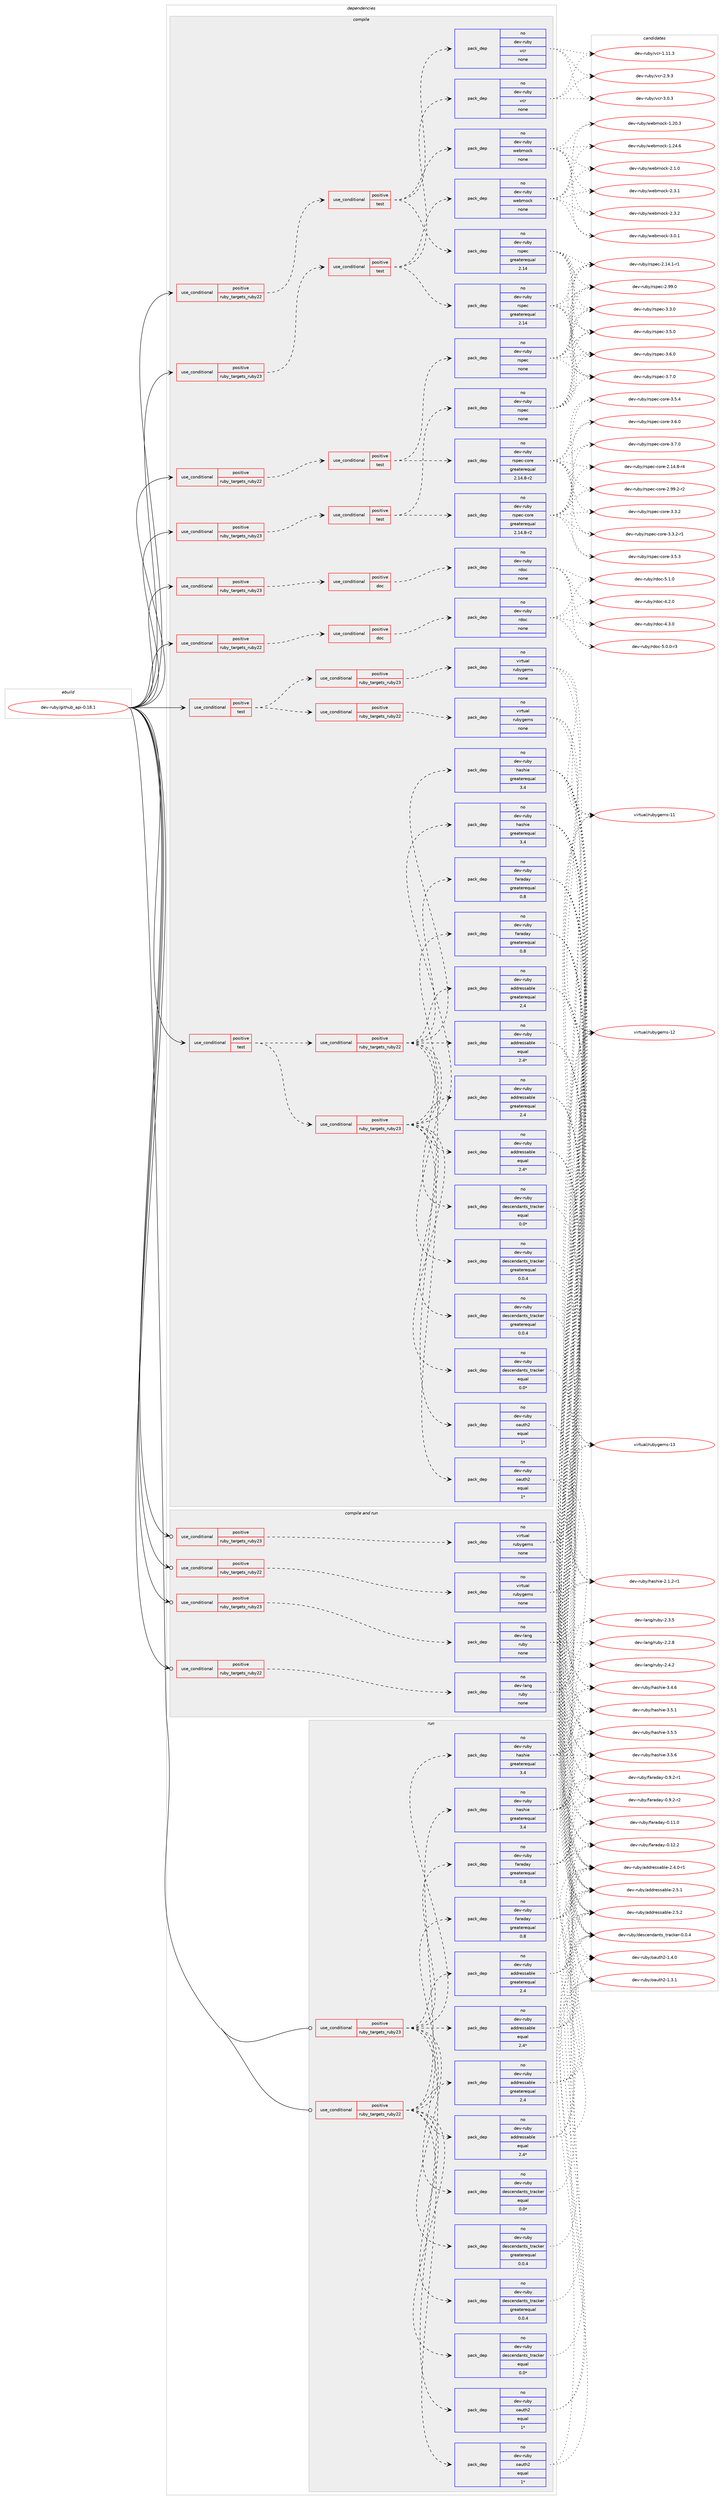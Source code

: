 digraph prolog {

# *************
# Graph options
# *************

newrank=true;
concentrate=true;
compound=true;
graph [rankdir=LR,fontname=Helvetica,fontsize=10,ranksep=1.5];#, ranksep=2.5, nodesep=0.2];
edge  [arrowhead=vee];
node  [fontname=Helvetica,fontsize=10];

# **********
# The ebuild
# **********

subgraph cluster_leftcol {
color=gray;
rank=same;
label=<<i>ebuild</i>>;
id [label="dev-ruby/github_api-0.18.1", color=red, width=4, href="../dev-ruby/github_api-0.18.1.svg"];
}

# ****************
# The dependencies
# ****************

subgraph cluster_midcol {
color=gray;
label=<<i>dependencies</i>>;
subgraph cluster_compile {
fillcolor="#eeeeee";
style=filled;
label=<<i>compile</i>>;
subgraph cond57860 {
dependency240332 [label=<<TABLE BORDER="0" CELLBORDER="1" CELLSPACING="0" CELLPADDING="4"><TR><TD ROWSPAN="3" CELLPADDING="10">use_conditional</TD></TR><TR><TD>positive</TD></TR><TR><TD>ruby_targets_ruby22</TD></TR></TABLE>>, shape=none, color=red];
subgraph cond57861 {
dependency240333 [label=<<TABLE BORDER="0" CELLBORDER="1" CELLSPACING="0" CELLPADDING="4"><TR><TD ROWSPAN="3" CELLPADDING="10">use_conditional</TD></TR><TR><TD>positive</TD></TR><TR><TD>doc</TD></TR></TABLE>>, shape=none, color=red];
subgraph pack178395 {
dependency240334 [label=<<TABLE BORDER="0" CELLBORDER="1" CELLSPACING="0" CELLPADDING="4" WIDTH="220"><TR><TD ROWSPAN="6" CELLPADDING="30">pack_dep</TD></TR><TR><TD WIDTH="110">no</TD></TR><TR><TD>dev-ruby</TD></TR><TR><TD>rdoc</TD></TR><TR><TD>none</TD></TR><TR><TD></TD></TR></TABLE>>, shape=none, color=blue];
}
dependency240333:e -> dependency240334:w [weight=20,style="dashed",arrowhead="vee"];
}
dependency240332:e -> dependency240333:w [weight=20,style="dashed",arrowhead="vee"];
}
id:e -> dependency240332:w [weight=20,style="solid",arrowhead="vee"];
subgraph cond57862 {
dependency240335 [label=<<TABLE BORDER="0" CELLBORDER="1" CELLSPACING="0" CELLPADDING="4"><TR><TD ROWSPAN="3" CELLPADDING="10">use_conditional</TD></TR><TR><TD>positive</TD></TR><TR><TD>ruby_targets_ruby22</TD></TR></TABLE>>, shape=none, color=red];
subgraph cond57863 {
dependency240336 [label=<<TABLE BORDER="0" CELLBORDER="1" CELLSPACING="0" CELLPADDING="4"><TR><TD ROWSPAN="3" CELLPADDING="10">use_conditional</TD></TR><TR><TD>positive</TD></TR><TR><TD>test</TD></TR></TABLE>>, shape=none, color=red];
subgraph pack178396 {
dependency240337 [label=<<TABLE BORDER="0" CELLBORDER="1" CELLSPACING="0" CELLPADDING="4" WIDTH="220"><TR><TD ROWSPAN="6" CELLPADDING="30">pack_dep</TD></TR><TR><TD WIDTH="110">no</TD></TR><TR><TD>dev-ruby</TD></TR><TR><TD>rspec</TD></TR><TR><TD>greaterequal</TD></TR><TR><TD>2.14</TD></TR></TABLE>>, shape=none, color=blue];
}
dependency240336:e -> dependency240337:w [weight=20,style="dashed",arrowhead="vee"];
subgraph pack178397 {
dependency240338 [label=<<TABLE BORDER="0" CELLBORDER="1" CELLSPACING="0" CELLPADDING="4" WIDTH="220"><TR><TD ROWSPAN="6" CELLPADDING="30">pack_dep</TD></TR><TR><TD WIDTH="110">no</TD></TR><TR><TD>dev-ruby</TD></TR><TR><TD>webmock</TD></TR><TR><TD>none</TD></TR><TR><TD></TD></TR></TABLE>>, shape=none, color=blue];
}
dependency240336:e -> dependency240338:w [weight=20,style="dashed",arrowhead="vee"];
subgraph pack178398 {
dependency240339 [label=<<TABLE BORDER="0" CELLBORDER="1" CELLSPACING="0" CELLPADDING="4" WIDTH="220"><TR><TD ROWSPAN="6" CELLPADDING="30">pack_dep</TD></TR><TR><TD WIDTH="110">no</TD></TR><TR><TD>dev-ruby</TD></TR><TR><TD>vcr</TD></TR><TR><TD>none</TD></TR><TR><TD></TD></TR></TABLE>>, shape=none, color=blue];
}
dependency240336:e -> dependency240339:w [weight=20,style="dashed",arrowhead="vee"];
}
dependency240335:e -> dependency240336:w [weight=20,style="dashed",arrowhead="vee"];
}
id:e -> dependency240335:w [weight=20,style="solid",arrowhead="vee"];
subgraph cond57864 {
dependency240340 [label=<<TABLE BORDER="0" CELLBORDER="1" CELLSPACING="0" CELLPADDING="4"><TR><TD ROWSPAN="3" CELLPADDING="10">use_conditional</TD></TR><TR><TD>positive</TD></TR><TR><TD>ruby_targets_ruby22</TD></TR></TABLE>>, shape=none, color=red];
subgraph cond57865 {
dependency240341 [label=<<TABLE BORDER="0" CELLBORDER="1" CELLSPACING="0" CELLPADDING="4"><TR><TD ROWSPAN="3" CELLPADDING="10">use_conditional</TD></TR><TR><TD>positive</TD></TR><TR><TD>test</TD></TR></TABLE>>, shape=none, color=red];
subgraph pack178399 {
dependency240342 [label=<<TABLE BORDER="0" CELLBORDER="1" CELLSPACING="0" CELLPADDING="4" WIDTH="220"><TR><TD ROWSPAN="6" CELLPADDING="30">pack_dep</TD></TR><TR><TD WIDTH="110">no</TD></TR><TR><TD>dev-ruby</TD></TR><TR><TD>rspec</TD></TR><TR><TD>none</TD></TR><TR><TD></TD></TR></TABLE>>, shape=none, color=blue];
}
dependency240341:e -> dependency240342:w [weight=20,style="dashed",arrowhead="vee"];
subgraph pack178400 {
dependency240343 [label=<<TABLE BORDER="0" CELLBORDER="1" CELLSPACING="0" CELLPADDING="4" WIDTH="220"><TR><TD ROWSPAN="6" CELLPADDING="30">pack_dep</TD></TR><TR><TD WIDTH="110">no</TD></TR><TR><TD>dev-ruby</TD></TR><TR><TD>rspec-core</TD></TR><TR><TD>greaterequal</TD></TR><TR><TD>2.14.8-r2</TD></TR></TABLE>>, shape=none, color=blue];
}
dependency240341:e -> dependency240343:w [weight=20,style="dashed",arrowhead="vee"];
}
dependency240340:e -> dependency240341:w [weight=20,style="dashed",arrowhead="vee"];
}
id:e -> dependency240340:w [weight=20,style="solid",arrowhead="vee"];
subgraph cond57866 {
dependency240344 [label=<<TABLE BORDER="0" CELLBORDER="1" CELLSPACING="0" CELLPADDING="4"><TR><TD ROWSPAN="3" CELLPADDING="10">use_conditional</TD></TR><TR><TD>positive</TD></TR><TR><TD>ruby_targets_ruby23</TD></TR></TABLE>>, shape=none, color=red];
subgraph cond57867 {
dependency240345 [label=<<TABLE BORDER="0" CELLBORDER="1" CELLSPACING="0" CELLPADDING="4"><TR><TD ROWSPAN="3" CELLPADDING="10">use_conditional</TD></TR><TR><TD>positive</TD></TR><TR><TD>doc</TD></TR></TABLE>>, shape=none, color=red];
subgraph pack178401 {
dependency240346 [label=<<TABLE BORDER="0" CELLBORDER="1" CELLSPACING="0" CELLPADDING="4" WIDTH="220"><TR><TD ROWSPAN="6" CELLPADDING="30">pack_dep</TD></TR><TR><TD WIDTH="110">no</TD></TR><TR><TD>dev-ruby</TD></TR><TR><TD>rdoc</TD></TR><TR><TD>none</TD></TR><TR><TD></TD></TR></TABLE>>, shape=none, color=blue];
}
dependency240345:e -> dependency240346:w [weight=20,style="dashed",arrowhead="vee"];
}
dependency240344:e -> dependency240345:w [weight=20,style="dashed",arrowhead="vee"];
}
id:e -> dependency240344:w [weight=20,style="solid",arrowhead="vee"];
subgraph cond57868 {
dependency240347 [label=<<TABLE BORDER="0" CELLBORDER="1" CELLSPACING="0" CELLPADDING="4"><TR><TD ROWSPAN="3" CELLPADDING="10">use_conditional</TD></TR><TR><TD>positive</TD></TR><TR><TD>ruby_targets_ruby23</TD></TR></TABLE>>, shape=none, color=red];
subgraph cond57869 {
dependency240348 [label=<<TABLE BORDER="0" CELLBORDER="1" CELLSPACING="0" CELLPADDING="4"><TR><TD ROWSPAN="3" CELLPADDING="10">use_conditional</TD></TR><TR><TD>positive</TD></TR><TR><TD>test</TD></TR></TABLE>>, shape=none, color=red];
subgraph pack178402 {
dependency240349 [label=<<TABLE BORDER="0" CELLBORDER="1" CELLSPACING="0" CELLPADDING="4" WIDTH="220"><TR><TD ROWSPAN="6" CELLPADDING="30">pack_dep</TD></TR><TR><TD WIDTH="110">no</TD></TR><TR><TD>dev-ruby</TD></TR><TR><TD>rspec</TD></TR><TR><TD>greaterequal</TD></TR><TR><TD>2.14</TD></TR></TABLE>>, shape=none, color=blue];
}
dependency240348:e -> dependency240349:w [weight=20,style="dashed",arrowhead="vee"];
subgraph pack178403 {
dependency240350 [label=<<TABLE BORDER="0" CELLBORDER="1" CELLSPACING="0" CELLPADDING="4" WIDTH="220"><TR><TD ROWSPAN="6" CELLPADDING="30">pack_dep</TD></TR><TR><TD WIDTH="110">no</TD></TR><TR><TD>dev-ruby</TD></TR><TR><TD>webmock</TD></TR><TR><TD>none</TD></TR><TR><TD></TD></TR></TABLE>>, shape=none, color=blue];
}
dependency240348:e -> dependency240350:w [weight=20,style="dashed",arrowhead="vee"];
subgraph pack178404 {
dependency240351 [label=<<TABLE BORDER="0" CELLBORDER="1" CELLSPACING="0" CELLPADDING="4" WIDTH="220"><TR><TD ROWSPAN="6" CELLPADDING="30">pack_dep</TD></TR><TR><TD WIDTH="110">no</TD></TR><TR><TD>dev-ruby</TD></TR><TR><TD>vcr</TD></TR><TR><TD>none</TD></TR><TR><TD></TD></TR></TABLE>>, shape=none, color=blue];
}
dependency240348:e -> dependency240351:w [weight=20,style="dashed",arrowhead="vee"];
}
dependency240347:e -> dependency240348:w [weight=20,style="dashed",arrowhead="vee"];
}
id:e -> dependency240347:w [weight=20,style="solid",arrowhead="vee"];
subgraph cond57870 {
dependency240352 [label=<<TABLE BORDER="0" CELLBORDER="1" CELLSPACING="0" CELLPADDING="4"><TR><TD ROWSPAN="3" CELLPADDING="10">use_conditional</TD></TR><TR><TD>positive</TD></TR><TR><TD>ruby_targets_ruby23</TD></TR></TABLE>>, shape=none, color=red];
subgraph cond57871 {
dependency240353 [label=<<TABLE BORDER="0" CELLBORDER="1" CELLSPACING="0" CELLPADDING="4"><TR><TD ROWSPAN="3" CELLPADDING="10">use_conditional</TD></TR><TR><TD>positive</TD></TR><TR><TD>test</TD></TR></TABLE>>, shape=none, color=red];
subgraph pack178405 {
dependency240354 [label=<<TABLE BORDER="0" CELLBORDER="1" CELLSPACING="0" CELLPADDING="4" WIDTH="220"><TR><TD ROWSPAN="6" CELLPADDING="30">pack_dep</TD></TR><TR><TD WIDTH="110">no</TD></TR><TR><TD>dev-ruby</TD></TR><TR><TD>rspec</TD></TR><TR><TD>none</TD></TR><TR><TD></TD></TR></TABLE>>, shape=none, color=blue];
}
dependency240353:e -> dependency240354:w [weight=20,style="dashed",arrowhead="vee"];
subgraph pack178406 {
dependency240355 [label=<<TABLE BORDER="0" CELLBORDER="1" CELLSPACING="0" CELLPADDING="4" WIDTH="220"><TR><TD ROWSPAN="6" CELLPADDING="30">pack_dep</TD></TR><TR><TD WIDTH="110">no</TD></TR><TR><TD>dev-ruby</TD></TR><TR><TD>rspec-core</TD></TR><TR><TD>greaterequal</TD></TR><TR><TD>2.14.8-r2</TD></TR></TABLE>>, shape=none, color=blue];
}
dependency240353:e -> dependency240355:w [weight=20,style="dashed",arrowhead="vee"];
}
dependency240352:e -> dependency240353:w [weight=20,style="dashed",arrowhead="vee"];
}
id:e -> dependency240352:w [weight=20,style="solid",arrowhead="vee"];
subgraph cond57872 {
dependency240356 [label=<<TABLE BORDER="0" CELLBORDER="1" CELLSPACING="0" CELLPADDING="4"><TR><TD ROWSPAN="3" CELLPADDING="10">use_conditional</TD></TR><TR><TD>positive</TD></TR><TR><TD>test</TD></TR></TABLE>>, shape=none, color=red];
subgraph cond57873 {
dependency240357 [label=<<TABLE BORDER="0" CELLBORDER="1" CELLSPACING="0" CELLPADDING="4"><TR><TD ROWSPAN="3" CELLPADDING="10">use_conditional</TD></TR><TR><TD>positive</TD></TR><TR><TD>ruby_targets_ruby22</TD></TR></TABLE>>, shape=none, color=red];
subgraph pack178407 {
dependency240358 [label=<<TABLE BORDER="0" CELLBORDER="1" CELLSPACING="0" CELLPADDING="4" WIDTH="220"><TR><TD ROWSPAN="6" CELLPADDING="30">pack_dep</TD></TR><TR><TD WIDTH="110">no</TD></TR><TR><TD>dev-ruby</TD></TR><TR><TD>addressable</TD></TR><TR><TD>greaterequal</TD></TR><TR><TD>2.4</TD></TR></TABLE>>, shape=none, color=blue];
}
dependency240357:e -> dependency240358:w [weight=20,style="dashed",arrowhead="vee"];
subgraph pack178408 {
dependency240359 [label=<<TABLE BORDER="0" CELLBORDER="1" CELLSPACING="0" CELLPADDING="4" WIDTH="220"><TR><TD ROWSPAN="6" CELLPADDING="30">pack_dep</TD></TR><TR><TD WIDTH="110">no</TD></TR><TR><TD>dev-ruby</TD></TR><TR><TD>addressable</TD></TR><TR><TD>equal</TD></TR><TR><TD>2.4*</TD></TR></TABLE>>, shape=none, color=blue];
}
dependency240357:e -> dependency240359:w [weight=20,style="dashed",arrowhead="vee"];
subgraph pack178409 {
dependency240360 [label=<<TABLE BORDER="0" CELLBORDER="1" CELLSPACING="0" CELLPADDING="4" WIDTH="220"><TR><TD ROWSPAN="6" CELLPADDING="30">pack_dep</TD></TR><TR><TD WIDTH="110">no</TD></TR><TR><TD>dev-ruby</TD></TR><TR><TD>descendants_tracker</TD></TR><TR><TD>greaterequal</TD></TR><TR><TD>0.0.4</TD></TR></TABLE>>, shape=none, color=blue];
}
dependency240357:e -> dependency240360:w [weight=20,style="dashed",arrowhead="vee"];
subgraph pack178410 {
dependency240361 [label=<<TABLE BORDER="0" CELLBORDER="1" CELLSPACING="0" CELLPADDING="4" WIDTH="220"><TR><TD ROWSPAN="6" CELLPADDING="30">pack_dep</TD></TR><TR><TD WIDTH="110">no</TD></TR><TR><TD>dev-ruby</TD></TR><TR><TD>descendants_tracker</TD></TR><TR><TD>equal</TD></TR><TR><TD>0.0*</TD></TR></TABLE>>, shape=none, color=blue];
}
dependency240357:e -> dependency240361:w [weight=20,style="dashed",arrowhead="vee"];
subgraph pack178411 {
dependency240362 [label=<<TABLE BORDER="0" CELLBORDER="1" CELLSPACING="0" CELLPADDING="4" WIDTH="220"><TR><TD ROWSPAN="6" CELLPADDING="30">pack_dep</TD></TR><TR><TD WIDTH="110">no</TD></TR><TR><TD>dev-ruby</TD></TR><TR><TD>faraday</TD></TR><TR><TD>greaterequal</TD></TR><TR><TD>0.8</TD></TR></TABLE>>, shape=none, color=blue];
}
dependency240357:e -> dependency240362:w [weight=20,style="dashed",arrowhead="vee"];
subgraph pack178412 {
dependency240363 [label=<<TABLE BORDER="0" CELLBORDER="1" CELLSPACING="0" CELLPADDING="4" WIDTH="220"><TR><TD ROWSPAN="6" CELLPADDING="30">pack_dep</TD></TR><TR><TD WIDTH="110">no</TD></TR><TR><TD>dev-ruby</TD></TR><TR><TD>hashie</TD></TR><TR><TD>greaterequal</TD></TR><TR><TD>3.4</TD></TR></TABLE>>, shape=none, color=blue];
}
dependency240357:e -> dependency240363:w [weight=20,style="dashed",arrowhead="vee"];
subgraph pack178413 {
dependency240364 [label=<<TABLE BORDER="0" CELLBORDER="1" CELLSPACING="0" CELLPADDING="4" WIDTH="220"><TR><TD ROWSPAN="6" CELLPADDING="30">pack_dep</TD></TR><TR><TD WIDTH="110">no</TD></TR><TR><TD>dev-ruby</TD></TR><TR><TD>oauth2</TD></TR><TR><TD>equal</TD></TR><TR><TD>1*</TD></TR></TABLE>>, shape=none, color=blue];
}
dependency240357:e -> dependency240364:w [weight=20,style="dashed",arrowhead="vee"];
}
dependency240356:e -> dependency240357:w [weight=20,style="dashed",arrowhead="vee"];
subgraph cond57874 {
dependency240365 [label=<<TABLE BORDER="0" CELLBORDER="1" CELLSPACING="0" CELLPADDING="4"><TR><TD ROWSPAN="3" CELLPADDING="10">use_conditional</TD></TR><TR><TD>positive</TD></TR><TR><TD>ruby_targets_ruby23</TD></TR></TABLE>>, shape=none, color=red];
subgraph pack178414 {
dependency240366 [label=<<TABLE BORDER="0" CELLBORDER="1" CELLSPACING="0" CELLPADDING="4" WIDTH="220"><TR><TD ROWSPAN="6" CELLPADDING="30">pack_dep</TD></TR><TR><TD WIDTH="110">no</TD></TR><TR><TD>dev-ruby</TD></TR><TR><TD>addressable</TD></TR><TR><TD>greaterequal</TD></TR><TR><TD>2.4</TD></TR></TABLE>>, shape=none, color=blue];
}
dependency240365:e -> dependency240366:w [weight=20,style="dashed",arrowhead="vee"];
subgraph pack178415 {
dependency240367 [label=<<TABLE BORDER="0" CELLBORDER="1" CELLSPACING="0" CELLPADDING="4" WIDTH="220"><TR><TD ROWSPAN="6" CELLPADDING="30">pack_dep</TD></TR><TR><TD WIDTH="110">no</TD></TR><TR><TD>dev-ruby</TD></TR><TR><TD>addressable</TD></TR><TR><TD>equal</TD></TR><TR><TD>2.4*</TD></TR></TABLE>>, shape=none, color=blue];
}
dependency240365:e -> dependency240367:w [weight=20,style="dashed",arrowhead="vee"];
subgraph pack178416 {
dependency240368 [label=<<TABLE BORDER="0" CELLBORDER="1" CELLSPACING="0" CELLPADDING="4" WIDTH="220"><TR><TD ROWSPAN="6" CELLPADDING="30">pack_dep</TD></TR><TR><TD WIDTH="110">no</TD></TR><TR><TD>dev-ruby</TD></TR><TR><TD>descendants_tracker</TD></TR><TR><TD>greaterequal</TD></TR><TR><TD>0.0.4</TD></TR></TABLE>>, shape=none, color=blue];
}
dependency240365:e -> dependency240368:w [weight=20,style="dashed",arrowhead="vee"];
subgraph pack178417 {
dependency240369 [label=<<TABLE BORDER="0" CELLBORDER="1" CELLSPACING="0" CELLPADDING="4" WIDTH="220"><TR><TD ROWSPAN="6" CELLPADDING="30">pack_dep</TD></TR><TR><TD WIDTH="110">no</TD></TR><TR><TD>dev-ruby</TD></TR><TR><TD>descendants_tracker</TD></TR><TR><TD>equal</TD></TR><TR><TD>0.0*</TD></TR></TABLE>>, shape=none, color=blue];
}
dependency240365:e -> dependency240369:w [weight=20,style="dashed",arrowhead="vee"];
subgraph pack178418 {
dependency240370 [label=<<TABLE BORDER="0" CELLBORDER="1" CELLSPACING="0" CELLPADDING="4" WIDTH="220"><TR><TD ROWSPAN="6" CELLPADDING="30">pack_dep</TD></TR><TR><TD WIDTH="110">no</TD></TR><TR><TD>dev-ruby</TD></TR><TR><TD>faraday</TD></TR><TR><TD>greaterequal</TD></TR><TR><TD>0.8</TD></TR></TABLE>>, shape=none, color=blue];
}
dependency240365:e -> dependency240370:w [weight=20,style="dashed",arrowhead="vee"];
subgraph pack178419 {
dependency240371 [label=<<TABLE BORDER="0" CELLBORDER="1" CELLSPACING="0" CELLPADDING="4" WIDTH="220"><TR><TD ROWSPAN="6" CELLPADDING="30">pack_dep</TD></TR><TR><TD WIDTH="110">no</TD></TR><TR><TD>dev-ruby</TD></TR><TR><TD>hashie</TD></TR><TR><TD>greaterequal</TD></TR><TR><TD>3.4</TD></TR></TABLE>>, shape=none, color=blue];
}
dependency240365:e -> dependency240371:w [weight=20,style="dashed",arrowhead="vee"];
subgraph pack178420 {
dependency240372 [label=<<TABLE BORDER="0" CELLBORDER="1" CELLSPACING="0" CELLPADDING="4" WIDTH="220"><TR><TD ROWSPAN="6" CELLPADDING="30">pack_dep</TD></TR><TR><TD WIDTH="110">no</TD></TR><TR><TD>dev-ruby</TD></TR><TR><TD>oauth2</TD></TR><TR><TD>equal</TD></TR><TR><TD>1*</TD></TR></TABLE>>, shape=none, color=blue];
}
dependency240365:e -> dependency240372:w [weight=20,style="dashed",arrowhead="vee"];
}
dependency240356:e -> dependency240365:w [weight=20,style="dashed",arrowhead="vee"];
}
id:e -> dependency240356:w [weight=20,style="solid",arrowhead="vee"];
subgraph cond57875 {
dependency240373 [label=<<TABLE BORDER="0" CELLBORDER="1" CELLSPACING="0" CELLPADDING="4"><TR><TD ROWSPAN="3" CELLPADDING="10">use_conditional</TD></TR><TR><TD>positive</TD></TR><TR><TD>test</TD></TR></TABLE>>, shape=none, color=red];
subgraph cond57876 {
dependency240374 [label=<<TABLE BORDER="0" CELLBORDER="1" CELLSPACING="0" CELLPADDING="4"><TR><TD ROWSPAN="3" CELLPADDING="10">use_conditional</TD></TR><TR><TD>positive</TD></TR><TR><TD>ruby_targets_ruby22</TD></TR></TABLE>>, shape=none, color=red];
subgraph pack178421 {
dependency240375 [label=<<TABLE BORDER="0" CELLBORDER="1" CELLSPACING="0" CELLPADDING="4" WIDTH="220"><TR><TD ROWSPAN="6" CELLPADDING="30">pack_dep</TD></TR><TR><TD WIDTH="110">no</TD></TR><TR><TD>virtual</TD></TR><TR><TD>rubygems</TD></TR><TR><TD>none</TD></TR><TR><TD></TD></TR></TABLE>>, shape=none, color=blue];
}
dependency240374:e -> dependency240375:w [weight=20,style="dashed",arrowhead="vee"];
}
dependency240373:e -> dependency240374:w [weight=20,style="dashed",arrowhead="vee"];
subgraph cond57877 {
dependency240376 [label=<<TABLE BORDER="0" CELLBORDER="1" CELLSPACING="0" CELLPADDING="4"><TR><TD ROWSPAN="3" CELLPADDING="10">use_conditional</TD></TR><TR><TD>positive</TD></TR><TR><TD>ruby_targets_ruby23</TD></TR></TABLE>>, shape=none, color=red];
subgraph pack178422 {
dependency240377 [label=<<TABLE BORDER="0" CELLBORDER="1" CELLSPACING="0" CELLPADDING="4" WIDTH="220"><TR><TD ROWSPAN="6" CELLPADDING="30">pack_dep</TD></TR><TR><TD WIDTH="110">no</TD></TR><TR><TD>virtual</TD></TR><TR><TD>rubygems</TD></TR><TR><TD>none</TD></TR><TR><TD></TD></TR></TABLE>>, shape=none, color=blue];
}
dependency240376:e -> dependency240377:w [weight=20,style="dashed",arrowhead="vee"];
}
dependency240373:e -> dependency240376:w [weight=20,style="dashed",arrowhead="vee"];
}
id:e -> dependency240373:w [weight=20,style="solid",arrowhead="vee"];
}
subgraph cluster_compileandrun {
fillcolor="#eeeeee";
style=filled;
label=<<i>compile and run</i>>;
subgraph cond57878 {
dependency240378 [label=<<TABLE BORDER="0" CELLBORDER="1" CELLSPACING="0" CELLPADDING="4"><TR><TD ROWSPAN="3" CELLPADDING="10">use_conditional</TD></TR><TR><TD>positive</TD></TR><TR><TD>ruby_targets_ruby22</TD></TR></TABLE>>, shape=none, color=red];
subgraph pack178423 {
dependency240379 [label=<<TABLE BORDER="0" CELLBORDER="1" CELLSPACING="0" CELLPADDING="4" WIDTH="220"><TR><TD ROWSPAN="6" CELLPADDING="30">pack_dep</TD></TR><TR><TD WIDTH="110">no</TD></TR><TR><TD>dev-lang</TD></TR><TR><TD>ruby</TD></TR><TR><TD>none</TD></TR><TR><TD></TD></TR></TABLE>>, shape=none, color=blue];
}
dependency240378:e -> dependency240379:w [weight=20,style="dashed",arrowhead="vee"];
}
id:e -> dependency240378:w [weight=20,style="solid",arrowhead="odotvee"];
subgraph cond57879 {
dependency240380 [label=<<TABLE BORDER="0" CELLBORDER="1" CELLSPACING="0" CELLPADDING="4"><TR><TD ROWSPAN="3" CELLPADDING="10">use_conditional</TD></TR><TR><TD>positive</TD></TR><TR><TD>ruby_targets_ruby22</TD></TR></TABLE>>, shape=none, color=red];
subgraph pack178424 {
dependency240381 [label=<<TABLE BORDER="0" CELLBORDER="1" CELLSPACING="0" CELLPADDING="4" WIDTH="220"><TR><TD ROWSPAN="6" CELLPADDING="30">pack_dep</TD></TR><TR><TD WIDTH="110">no</TD></TR><TR><TD>virtual</TD></TR><TR><TD>rubygems</TD></TR><TR><TD>none</TD></TR><TR><TD></TD></TR></TABLE>>, shape=none, color=blue];
}
dependency240380:e -> dependency240381:w [weight=20,style="dashed",arrowhead="vee"];
}
id:e -> dependency240380:w [weight=20,style="solid",arrowhead="odotvee"];
subgraph cond57880 {
dependency240382 [label=<<TABLE BORDER="0" CELLBORDER="1" CELLSPACING="0" CELLPADDING="4"><TR><TD ROWSPAN="3" CELLPADDING="10">use_conditional</TD></TR><TR><TD>positive</TD></TR><TR><TD>ruby_targets_ruby23</TD></TR></TABLE>>, shape=none, color=red];
subgraph pack178425 {
dependency240383 [label=<<TABLE BORDER="0" CELLBORDER="1" CELLSPACING="0" CELLPADDING="4" WIDTH="220"><TR><TD ROWSPAN="6" CELLPADDING="30">pack_dep</TD></TR><TR><TD WIDTH="110">no</TD></TR><TR><TD>dev-lang</TD></TR><TR><TD>ruby</TD></TR><TR><TD>none</TD></TR><TR><TD></TD></TR></TABLE>>, shape=none, color=blue];
}
dependency240382:e -> dependency240383:w [weight=20,style="dashed",arrowhead="vee"];
}
id:e -> dependency240382:w [weight=20,style="solid",arrowhead="odotvee"];
subgraph cond57881 {
dependency240384 [label=<<TABLE BORDER="0" CELLBORDER="1" CELLSPACING="0" CELLPADDING="4"><TR><TD ROWSPAN="3" CELLPADDING="10">use_conditional</TD></TR><TR><TD>positive</TD></TR><TR><TD>ruby_targets_ruby23</TD></TR></TABLE>>, shape=none, color=red];
subgraph pack178426 {
dependency240385 [label=<<TABLE BORDER="0" CELLBORDER="1" CELLSPACING="0" CELLPADDING="4" WIDTH="220"><TR><TD ROWSPAN="6" CELLPADDING="30">pack_dep</TD></TR><TR><TD WIDTH="110">no</TD></TR><TR><TD>virtual</TD></TR><TR><TD>rubygems</TD></TR><TR><TD>none</TD></TR><TR><TD></TD></TR></TABLE>>, shape=none, color=blue];
}
dependency240384:e -> dependency240385:w [weight=20,style="dashed",arrowhead="vee"];
}
id:e -> dependency240384:w [weight=20,style="solid",arrowhead="odotvee"];
}
subgraph cluster_run {
fillcolor="#eeeeee";
style=filled;
label=<<i>run</i>>;
subgraph cond57882 {
dependency240386 [label=<<TABLE BORDER="0" CELLBORDER="1" CELLSPACING="0" CELLPADDING="4"><TR><TD ROWSPAN="3" CELLPADDING="10">use_conditional</TD></TR><TR><TD>positive</TD></TR><TR><TD>ruby_targets_ruby22</TD></TR></TABLE>>, shape=none, color=red];
subgraph pack178427 {
dependency240387 [label=<<TABLE BORDER="0" CELLBORDER="1" CELLSPACING="0" CELLPADDING="4" WIDTH="220"><TR><TD ROWSPAN="6" CELLPADDING="30">pack_dep</TD></TR><TR><TD WIDTH="110">no</TD></TR><TR><TD>dev-ruby</TD></TR><TR><TD>addressable</TD></TR><TR><TD>greaterequal</TD></TR><TR><TD>2.4</TD></TR></TABLE>>, shape=none, color=blue];
}
dependency240386:e -> dependency240387:w [weight=20,style="dashed",arrowhead="vee"];
subgraph pack178428 {
dependency240388 [label=<<TABLE BORDER="0" CELLBORDER="1" CELLSPACING="0" CELLPADDING="4" WIDTH="220"><TR><TD ROWSPAN="6" CELLPADDING="30">pack_dep</TD></TR><TR><TD WIDTH="110">no</TD></TR><TR><TD>dev-ruby</TD></TR><TR><TD>addressable</TD></TR><TR><TD>equal</TD></TR><TR><TD>2.4*</TD></TR></TABLE>>, shape=none, color=blue];
}
dependency240386:e -> dependency240388:w [weight=20,style="dashed",arrowhead="vee"];
subgraph pack178429 {
dependency240389 [label=<<TABLE BORDER="0" CELLBORDER="1" CELLSPACING="0" CELLPADDING="4" WIDTH="220"><TR><TD ROWSPAN="6" CELLPADDING="30">pack_dep</TD></TR><TR><TD WIDTH="110">no</TD></TR><TR><TD>dev-ruby</TD></TR><TR><TD>descendants_tracker</TD></TR><TR><TD>greaterequal</TD></TR><TR><TD>0.0.4</TD></TR></TABLE>>, shape=none, color=blue];
}
dependency240386:e -> dependency240389:w [weight=20,style="dashed",arrowhead="vee"];
subgraph pack178430 {
dependency240390 [label=<<TABLE BORDER="0" CELLBORDER="1" CELLSPACING="0" CELLPADDING="4" WIDTH="220"><TR><TD ROWSPAN="6" CELLPADDING="30">pack_dep</TD></TR><TR><TD WIDTH="110">no</TD></TR><TR><TD>dev-ruby</TD></TR><TR><TD>descendants_tracker</TD></TR><TR><TD>equal</TD></TR><TR><TD>0.0*</TD></TR></TABLE>>, shape=none, color=blue];
}
dependency240386:e -> dependency240390:w [weight=20,style="dashed",arrowhead="vee"];
subgraph pack178431 {
dependency240391 [label=<<TABLE BORDER="0" CELLBORDER="1" CELLSPACING="0" CELLPADDING="4" WIDTH="220"><TR><TD ROWSPAN="6" CELLPADDING="30">pack_dep</TD></TR><TR><TD WIDTH="110">no</TD></TR><TR><TD>dev-ruby</TD></TR><TR><TD>faraday</TD></TR><TR><TD>greaterequal</TD></TR><TR><TD>0.8</TD></TR></TABLE>>, shape=none, color=blue];
}
dependency240386:e -> dependency240391:w [weight=20,style="dashed",arrowhead="vee"];
subgraph pack178432 {
dependency240392 [label=<<TABLE BORDER="0" CELLBORDER="1" CELLSPACING="0" CELLPADDING="4" WIDTH="220"><TR><TD ROWSPAN="6" CELLPADDING="30">pack_dep</TD></TR><TR><TD WIDTH="110">no</TD></TR><TR><TD>dev-ruby</TD></TR><TR><TD>hashie</TD></TR><TR><TD>greaterequal</TD></TR><TR><TD>3.4</TD></TR></TABLE>>, shape=none, color=blue];
}
dependency240386:e -> dependency240392:w [weight=20,style="dashed",arrowhead="vee"];
subgraph pack178433 {
dependency240393 [label=<<TABLE BORDER="0" CELLBORDER="1" CELLSPACING="0" CELLPADDING="4" WIDTH="220"><TR><TD ROWSPAN="6" CELLPADDING="30">pack_dep</TD></TR><TR><TD WIDTH="110">no</TD></TR><TR><TD>dev-ruby</TD></TR><TR><TD>oauth2</TD></TR><TR><TD>equal</TD></TR><TR><TD>1*</TD></TR></TABLE>>, shape=none, color=blue];
}
dependency240386:e -> dependency240393:w [weight=20,style="dashed",arrowhead="vee"];
}
id:e -> dependency240386:w [weight=20,style="solid",arrowhead="odot"];
subgraph cond57883 {
dependency240394 [label=<<TABLE BORDER="0" CELLBORDER="1" CELLSPACING="0" CELLPADDING="4"><TR><TD ROWSPAN="3" CELLPADDING="10">use_conditional</TD></TR><TR><TD>positive</TD></TR><TR><TD>ruby_targets_ruby23</TD></TR></TABLE>>, shape=none, color=red];
subgraph pack178434 {
dependency240395 [label=<<TABLE BORDER="0" CELLBORDER="1" CELLSPACING="0" CELLPADDING="4" WIDTH="220"><TR><TD ROWSPAN="6" CELLPADDING="30">pack_dep</TD></TR><TR><TD WIDTH="110">no</TD></TR><TR><TD>dev-ruby</TD></TR><TR><TD>addressable</TD></TR><TR><TD>greaterequal</TD></TR><TR><TD>2.4</TD></TR></TABLE>>, shape=none, color=blue];
}
dependency240394:e -> dependency240395:w [weight=20,style="dashed",arrowhead="vee"];
subgraph pack178435 {
dependency240396 [label=<<TABLE BORDER="0" CELLBORDER="1" CELLSPACING="0" CELLPADDING="4" WIDTH="220"><TR><TD ROWSPAN="6" CELLPADDING="30">pack_dep</TD></TR><TR><TD WIDTH="110">no</TD></TR><TR><TD>dev-ruby</TD></TR><TR><TD>addressable</TD></TR><TR><TD>equal</TD></TR><TR><TD>2.4*</TD></TR></TABLE>>, shape=none, color=blue];
}
dependency240394:e -> dependency240396:w [weight=20,style="dashed",arrowhead="vee"];
subgraph pack178436 {
dependency240397 [label=<<TABLE BORDER="0" CELLBORDER="1" CELLSPACING="0" CELLPADDING="4" WIDTH="220"><TR><TD ROWSPAN="6" CELLPADDING="30">pack_dep</TD></TR><TR><TD WIDTH="110">no</TD></TR><TR><TD>dev-ruby</TD></TR><TR><TD>descendants_tracker</TD></TR><TR><TD>greaterequal</TD></TR><TR><TD>0.0.4</TD></TR></TABLE>>, shape=none, color=blue];
}
dependency240394:e -> dependency240397:w [weight=20,style="dashed",arrowhead="vee"];
subgraph pack178437 {
dependency240398 [label=<<TABLE BORDER="0" CELLBORDER="1" CELLSPACING="0" CELLPADDING="4" WIDTH="220"><TR><TD ROWSPAN="6" CELLPADDING="30">pack_dep</TD></TR><TR><TD WIDTH="110">no</TD></TR><TR><TD>dev-ruby</TD></TR><TR><TD>descendants_tracker</TD></TR><TR><TD>equal</TD></TR><TR><TD>0.0*</TD></TR></TABLE>>, shape=none, color=blue];
}
dependency240394:e -> dependency240398:w [weight=20,style="dashed",arrowhead="vee"];
subgraph pack178438 {
dependency240399 [label=<<TABLE BORDER="0" CELLBORDER="1" CELLSPACING="0" CELLPADDING="4" WIDTH="220"><TR><TD ROWSPAN="6" CELLPADDING="30">pack_dep</TD></TR><TR><TD WIDTH="110">no</TD></TR><TR><TD>dev-ruby</TD></TR><TR><TD>faraday</TD></TR><TR><TD>greaterequal</TD></TR><TR><TD>0.8</TD></TR></TABLE>>, shape=none, color=blue];
}
dependency240394:e -> dependency240399:w [weight=20,style="dashed",arrowhead="vee"];
subgraph pack178439 {
dependency240400 [label=<<TABLE BORDER="0" CELLBORDER="1" CELLSPACING="0" CELLPADDING="4" WIDTH="220"><TR><TD ROWSPAN="6" CELLPADDING="30">pack_dep</TD></TR><TR><TD WIDTH="110">no</TD></TR><TR><TD>dev-ruby</TD></TR><TR><TD>hashie</TD></TR><TR><TD>greaterequal</TD></TR><TR><TD>3.4</TD></TR></TABLE>>, shape=none, color=blue];
}
dependency240394:e -> dependency240400:w [weight=20,style="dashed",arrowhead="vee"];
subgraph pack178440 {
dependency240401 [label=<<TABLE BORDER="0" CELLBORDER="1" CELLSPACING="0" CELLPADDING="4" WIDTH="220"><TR><TD ROWSPAN="6" CELLPADDING="30">pack_dep</TD></TR><TR><TD WIDTH="110">no</TD></TR><TR><TD>dev-ruby</TD></TR><TR><TD>oauth2</TD></TR><TR><TD>equal</TD></TR><TR><TD>1*</TD></TR></TABLE>>, shape=none, color=blue];
}
dependency240394:e -> dependency240401:w [weight=20,style="dashed",arrowhead="vee"];
}
id:e -> dependency240394:w [weight=20,style="solid",arrowhead="odot"];
}
}

# **************
# The candidates
# **************

subgraph cluster_choices {
rank=same;
color=gray;
label=<<i>candidates</i>>;

subgraph choice178395 {
color=black;
nodesep=1;
choice10010111845114117981214711410011199455246504648 [label="dev-ruby/rdoc-4.2.0", color=red, width=4,href="../dev-ruby/rdoc-4.2.0.svg"];
choice10010111845114117981214711410011199455246514648 [label="dev-ruby/rdoc-4.3.0", color=red, width=4,href="../dev-ruby/rdoc-4.3.0.svg"];
choice100101118451141179812147114100111994553464846484511451 [label="dev-ruby/rdoc-5.0.0-r3", color=red, width=4,href="../dev-ruby/rdoc-5.0.0-r3.svg"];
choice10010111845114117981214711410011199455346494648 [label="dev-ruby/rdoc-5.1.0", color=red, width=4,href="../dev-ruby/rdoc-5.1.0.svg"];
dependency240334:e -> choice10010111845114117981214711410011199455246504648:w [style=dotted,weight="100"];
dependency240334:e -> choice10010111845114117981214711410011199455246514648:w [style=dotted,weight="100"];
dependency240334:e -> choice100101118451141179812147114100111994553464846484511451:w [style=dotted,weight="100"];
dependency240334:e -> choice10010111845114117981214711410011199455346494648:w [style=dotted,weight="100"];
}
subgraph choice178396 {
color=black;
nodesep=1;
choice10010111845114117981214711411511210199455046495246494511449 [label="dev-ruby/rspec-2.14.1-r1", color=red, width=4,href="../dev-ruby/rspec-2.14.1-r1.svg"];
choice1001011184511411798121471141151121019945504657574648 [label="dev-ruby/rspec-2.99.0", color=red, width=4,href="../dev-ruby/rspec-2.99.0.svg"];
choice10010111845114117981214711411511210199455146514648 [label="dev-ruby/rspec-3.3.0", color=red, width=4,href="../dev-ruby/rspec-3.3.0.svg"];
choice10010111845114117981214711411511210199455146534648 [label="dev-ruby/rspec-3.5.0", color=red, width=4,href="../dev-ruby/rspec-3.5.0.svg"];
choice10010111845114117981214711411511210199455146544648 [label="dev-ruby/rspec-3.6.0", color=red, width=4,href="../dev-ruby/rspec-3.6.0.svg"];
choice10010111845114117981214711411511210199455146554648 [label="dev-ruby/rspec-3.7.0", color=red, width=4,href="../dev-ruby/rspec-3.7.0.svg"];
dependency240337:e -> choice10010111845114117981214711411511210199455046495246494511449:w [style=dotted,weight="100"];
dependency240337:e -> choice1001011184511411798121471141151121019945504657574648:w [style=dotted,weight="100"];
dependency240337:e -> choice10010111845114117981214711411511210199455146514648:w [style=dotted,weight="100"];
dependency240337:e -> choice10010111845114117981214711411511210199455146534648:w [style=dotted,weight="100"];
dependency240337:e -> choice10010111845114117981214711411511210199455146544648:w [style=dotted,weight="100"];
dependency240337:e -> choice10010111845114117981214711411511210199455146554648:w [style=dotted,weight="100"];
}
subgraph choice178397 {
color=black;
nodesep=1;
choice100101118451141179812147119101981091119910745494650484651 [label="dev-ruby/webmock-1.20.3", color=red, width=4,href="../dev-ruby/webmock-1.20.3.svg"];
choice100101118451141179812147119101981091119910745494650524654 [label="dev-ruby/webmock-1.24.6", color=red, width=4,href="../dev-ruby/webmock-1.24.6.svg"];
choice1001011184511411798121471191019810911199107455046494648 [label="dev-ruby/webmock-2.1.0", color=red, width=4,href="../dev-ruby/webmock-2.1.0.svg"];
choice1001011184511411798121471191019810911199107455046514649 [label="dev-ruby/webmock-2.3.1", color=red, width=4,href="../dev-ruby/webmock-2.3.1.svg"];
choice1001011184511411798121471191019810911199107455046514650 [label="dev-ruby/webmock-2.3.2", color=red, width=4,href="../dev-ruby/webmock-2.3.2.svg"];
choice1001011184511411798121471191019810911199107455146484649 [label="dev-ruby/webmock-3.0.1", color=red, width=4,href="../dev-ruby/webmock-3.0.1.svg"];
dependency240338:e -> choice100101118451141179812147119101981091119910745494650484651:w [style=dotted,weight="100"];
dependency240338:e -> choice100101118451141179812147119101981091119910745494650524654:w [style=dotted,weight="100"];
dependency240338:e -> choice1001011184511411798121471191019810911199107455046494648:w [style=dotted,weight="100"];
dependency240338:e -> choice1001011184511411798121471191019810911199107455046514649:w [style=dotted,weight="100"];
dependency240338:e -> choice1001011184511411798121471191019810911199107455046514650:w [style=dotted,weight="100"];
dependency240338:e -> choice1001011184511411798121471191019810911199107455146484649:w [style=dotted,weight="100"];
}
subgraph choice178398 {
color=black;
nodesep=1;
choice1001011184511411798121471189911445494649494651 [label="dev-ruby/vcr-1.11.3", color=red, width=4,href="../dev-ruby/vcr-1.11.3.svg"];
choice10010111845114117981214711899114455046574651 [label="dev-ruby/vcr-2.9.3", color=red, width=4,href="../dev-ruby/vcr-2.9.3.svg"];
choice10010111845114117981214711899114455146484651 [label="dev-ruby/vcr-3.0.3", color=red, width=4,href="../dev-ruby/vcr-3.0.3.svg"];
dependency240339:e -> choice1001011184511411798121471189911445494649494651:w [style=dotted,weight="100"];
dependency240339:e -> choice10010111845114117981214711899114455046574651:w [style=dotted,weight="100"];
dependency240339:e -> choice10010111845114117981214711899114455146484651:w [style=dotted,weight="100"];
}
subgraph choice178399 {
color=black;
nodesep=1;
choice10010111845114117981214711411511210199455046495246494511449 [label="dev-ruby/rspec-2.14.1-r1", color=red, width=4,href="../dev-ruby/rspec-2.14.1-r1.svg"];
choice1001011184511411798121471141151121019945504657574648 [label="dev-ruby/rspec-2.99.0", color=red, width=4,href="../dev-ruby/rspec-2.99.0.svg"];
choice10010111845114117981214711411511210199455146514648 [label="dev-ruby/rspec-3.3.0", color=red, width=4,href="../dev-ruby/rspec-3.3.0.svg"];
choice10010111845114117981214711411511210199455146534648 [label="dev-ruby/rspec-3.5.0", color=red, width=4,href="../dev-ruby/rspec-3.5.0.svg"];
choice10010111845114117981214711411511210199455146544648 [label="dev-ruby/rspec-3.6.0", color=red, width=4,href="../dev-ruby/rspec-3.6.0.svg"];
choice10010111845114117981214711411511210199455146554648 [label="dev-ruby/rspec-3.7.0", color=red, width=4,href="../dev-ruby/rspec-3.7.0.svg"];
dependency240342:e -> choice10010111845114117981214711411511210199455046495246494511449:w [style=dotted,weight="100"];
dependency240342:e -> choice1001011184511411798121471141151121019945504657574648:w [style=dotted,weight="100"];
dependency240342:e -> choice10010111845114117981214711411511210199455146514648:w [style=dotted,weight="100"];
dependency240342:e -> choice10010111845114117981214711411511210199455146534648:w [style=dotted,weight="100"];
dependency240342:e -> choice10010111845114117981214711411511210199455146544648:w [style=dotted,weight="100"];
dependency240342:e -> choice10010111845114117981214711411511210199455146554648:w [style=dotted,weight="100"];
}
subgraph choice178400 {
color=black;
nodesep=1;
choice100101118451141179812147114115112101994599111114101455046495246564511452 [label="dev-ruby/rspec-core-2.14.8-r4", color=red, width=4,href="../dev-ruby/rspec-core-2.14.8-r4.svg"];
choice100101118451141179812147114115112101994599111114101455046575746504511450 [label="dev-ruby/rspec-core-2.99.2-r2", color=red, width=4,href="../dev-ruby/rspec-core-2.99.2-r2.svg"];
choice100101118451141179812147114115112101994599111114101455146514650 [label="dev-ruby/rspec-core-3.3.2", color=red, width=4,href="../dev-ruby/rspec-core-3.3.2.svg"];
choice1001011184511411798121471141151121019945991111141014551465146504511449 [label="dev-ruby/rspec-core-3.3.2-r1", color=red, width=4,href="../dev-ruby/rspec-core-3.3.2-r1.svg"];
choice100101118451141179812147114115112101994599111114101455146534651 [label="dev-ruby/rspec-core-3.5.3", color=red, width=4,href="../dev-ruby/rspec-core-3.5.3.svg"];
choice100101118451141179812147114115112101994599111114101455146534652 [label="dev-ruby/rspec-core-3.5.4", color=red, width=4,href="../dev-ruby/rspec-core-3.5.4.svg"];
choice100101118451141179812147114115112101994599111114101455146544648 [label="dev-ruby/rspec-core-3.6.0", color=red, width=4,href="../dev-ruby/rspec-core-3.6.0.svg"];
choice100101118451141179812147114115112101994599111114101455146554648 [label="dev-ruby/rspec-core-3.7.0", color=red, width=4,href="../dev-ruby/rspec-core-3.7.0.svg"];
dependency240343:e -> choice100101118451141179812147114115112101994599111114101455046495246564511452:w [style=dotted,weight="100"];
dependency240343:e -> choice100101118451141179812147114115112101994599111114101455046575746504511450:w [style=dotted,weight="100"];
dependency240343:e -> choice100101118451141179812147114115112101994599111114101455146514650:w [style=dotted,weight="100"];
dependency240343:e -> choice1001011184511411798121471141151121019945991111141014551465146504511449:w [style=dotted,weight="100"];
dependency240343:e -> choice100101118451141179812147114115112101994599111114101455146534651:w [style=dotted,weight="100"];
dependency240343:e -> choice100101118451141179812147114115112101994599111114101455146534652:w [style=dotted,weight="100"];
dependency240343:e -> choice100101118451141179812147114115112101994599111114101455146544648:w [style=dotted,weight="100"];
dependency240343:e -> choice100101118451141179812147114115112101994599111114101455146554648:w [style=dotted,weight="100"];
}
subgraph choice178401 {
color=black;
nodesep=1;
choice10010111845114117981214711410011199455246504648 [label="dev-ruby/rdoc-4.2.0", color=red, width=4,href="../dev-ruby/rdoc-4.2.0.svg"];
choice10010111845114117981214711410011199455246514648 [label="dev-ruby/rdoc-4.3.0", color=red, width=4,href="../dev-ruby/rdoc-4.3.0.svg"];
choice100101118451141179812147114100111994553464846484511451 [label="dev-ruby/rdoc-5.0.0-r3", color=red, width=4,href="../dev-ruby/rdoc-5.0.0-r3.svg"];
choice10010111845114117981214711410011199455346494648 [label="dev-ruby/rdoc-5.1.0", color=red, width=4,href="../dev-ruby/rdoc-5.1.0.svg"];
dependency240346:e -> choice10010111845114117981214711410011199455246504648:w [style=dotted,weight="100"];
dependency240346:e -> choice10010111845114117981214711410011199455246514648:w [style=dotted,weight="100"];
dependency240346:e -> choice100101118451141179812147114100111994553464846484511451:w [style=dotted,weight="100"];
dependency240346:e -> choice10010111845114117981214711410011199455346494648:w [style=dotted,weight="100"];
}
subgraph choice178402 {
color=black;
nodesep=1;
choice10010111845114117981214711411511210199455046495246494511449 [label="dev-ruby/rspec-2.14.1-r1", color=red, width=4,href="../dev-ruby/rspec-2.14.1-r1.svg"];
choice1001011184511411798121471141151121019945504657574648 [label="dev-ruby/rspec-2.99.0", color=red, width=4,href="../dev-ruby/rspec-2.99.0.svg"];
choice10010111845114117981214711411511210199455146514648 [label="dev-ruby/rspec-3.3.0", color=red, width=4,href="../dev-ruby/rspec-3.3.0.svg"];
choice10010111845114117981214711411511210199455146534648 [label="dev-ruby/rspec-3.5.0", color=red, width=4,href="../dev-ruby/rspec-3.5.0.svg"];
choice10010111845114117981214711411511210199455146544648 [label="dev-ruby/rspec-3.6.0", color=red, width=4,href="../dev-ruby/rspec-3.6.0.svg"];
choice10010111845114117981214711411511210199455146554648 [label="dev-ruby/rspec-3.7.0", color=red, width=4,href="../dev-ruby/rspec-3.7.0.svg"];
dependency240349:e -> choice10010111845114117981214711411511210199455046495246494511449:w [style=dotted,weight="100"];
dependency240349:e -> choice1001011184511411798121471141151121019945504657574648:w [style=dotted,weight="100"];
dependency240349:e -> choice10010111845114117981214711411511210199455146514648:w [style=dotted,weight="100"];
dependency240349:e -> choice10010111845114117981214711411511210199455146534648:w [style=dotted,weight="100"];
dependency240349:e -> choice10010111845114117981214711411511210199455146544648:w [style=dotted,weight="100"];
dependency240349:e -> choice10010111845114117981214711411511210199455146554648:w [style=dotted,weight="100"];
}
subgraph choice178403 {
color=black;
nodesep=1;
choice100101118451141179812147119101981091119910745494650484651 [label="dev-ruby/webmock-1.20.3", color=red, width=4,href="../dev-ruby/webmock-1.20.3.svg"];
choice100101118451141179812147119101981091119910745494650524654 [label="dev-ruby/webmock-1.24.6", color=red, width=4,href="../dev-ruby/webmock-1.24.6.svg"];
choice1001011184511411798121471191019810911199107455046494648 [label="dev-ruby/webmock-2.1.0", color=red, width=4,href="../dev-ruby/webmock-2.1.0.svg"];
choice1001011184511411798121471191019810911199107455046514649 [label="dev-ruby/webmock-2.3.1", color=red, width=4,href="../dev-ruby/webmock-2.3.1.svg"];
choice1001011184511411798121471191019810911199107455046514650 [label="dev-ruby/webmock-2.3.2", color=red, width=4,href="../dev-ruby/webmock-2.3.2.svg"];
choice1001011184511411798121471191019810911199107455146484649 [label="dev-ruby/webmock-3.0.1", color=red, width=4,href="../dev-ruby/webmock-3.0.1.svg"];
dependency240350:e -> choice100101118451141179812147119101981091119910745494650484651:w [style=dotted,weight="100"];
dependency240350:e -> choice100101118451141179812147119101981091119910745494650524654:w [style=dotted,weight="100"];
dependency240350:e -> choice1001011184511411798121471191019810911199107455046494648:w [style=dotted,weight="100"];
dependency240350:e -> choice1001011184511411798121471191019810911199107455046514649:w [style=dotted,weight="100"];
dependency240350:e -> choice1001011184511411798121471191019810911199107455046514650:w [style=dotted,weight="100"];
dependency240350:e -> choice1001011184511411798121471191019810911199107455146484649:w [style=dotted,weight="100"];
}
subgraph choice178404 {
color=black;
nodesep=1;
choice1001011184511411798121471189911445494649494651 [label="dev-ruby/vcr-1.11.3", color=red, width=4,href="../dev-ruby/vcr-1.11.3.svg"];
choice10010111845114117981214711899114455046574651 [label="dev-ruby/vcr-2.9.3", color=red, width=4,href="../dev-ruby/vcr-2.9.3.svg"];
choice10010111845114117981214711899114455146484651 [label="dev-ruby/vcr-3.0.3", color=red, width=4,href="../dev-ruby/vcr-3.0.3.svg"];
dependency240351:e -> choice1001011184511411798121471189911445494649494651:w [style=dotted,weight="100"];
dependency240351:e -> choice10010111845114117981214711899114455046574651:w [style=dotted,weight="100"];
dependency240351:e -> choice10010111845114117981214711899114455146484651:w [style=dotted,weight="100"];
}
subgraph choice178405 {
color=black;
nodesep=1;
choice10010111845114117981214711411511210199455046495246494511449 [label="dev-ruby/rspec-2.14.1-r1", color=red, width=4,href="../dev-ruby/rspec-2.14.1-r1.svg"];
choice1001011184511411798121471141151121019945504657574648 [label="dev-ruby/rspec-2.99.0", color=red, width=4,href="../dev-ruby/rspec-2.99.0.svg"];
choice10010111845114117981214711411511210199455146514648 [label="dev-ruby/rspec-3.3.0", color=red, width=4,href="../dev-ruby/rspec-3.3.0.svg"];
choice10010111845114117981214711411511210199455146534648 [label="dev-ruby/rspec-3.5.0", color=red, width=4,href="../dev-ruby/rspec-3.5.0.svg"];
choice10010111845114117981214711411511210199455146544648 [label="dev-ruby/rspec-3.6.0", color=red, width=4,href="../dev-ruby/rspec-3.6.0.svg"];
choice10010111845114117981214711411511210199455146554648 [label="dev-ruby/rspec-3.7.0", color=red, width=4,href="../dev-ruby/rspec-3.7.0.svg"];
dependency240354:e -> choice10010111845114117981214711411511210199455046495246494511449:w [style=dotted,weight="100"];
dependency240354:e -> choice1001011184511411798121471141151121019945504657574648:w [style=dotted,weight="100"];
dependency240354:e -> choice10010111845114117981214711411511210199455146514648:w [style=dotted,weight="100"];
dependency240354:e -> choice10010111845114117981214711411511210199455146534648:w [style=dotted,weight="100"];
dependency240354:e -> choice10010111845114117981214711411511210199455146544648:w [style=dotted,weight="100"];
dependency240354:e -> choice10010111845114117981214711411511210199455146554648:w [style=dotted,weight="100"];
}
subgraph choice178406 {
color=black;
nodesep=1;
choice100101118451141179812147114115112101994599111114101455046495246564511452 [label="dev-ruby/rspec-core-2.14.8-r4", color=red, width=4,href="../dev-ruby/rspec-core-2.14.8-r4.svg"];
choice100101118451141179812147114115112101994599111114101455046575746504511450 [label="dev-ruby/rspec-core-2.99.2-r2", color=red, width=4,href="../dev-ruby/rspec-core-2.99.2-r2.svg"];
choice100101118451141179812147114115112101994599111114101455146514650 [label="dev-ruby/rspec-core-3.3.2", color=red, width=4,href="../dev-ruby/rspec-core-3.3.2.svg"];
choice1001011184511411798121471141151121019945991111141014551465146504511449 [label="dev-ruby/rspec-core-3.3.2-r1", color=red, width=4,href="../dev-ruby/rspec-core-3.3.2-r1.svg"];
choice100101118451141179812147114115112101994599111114101455146534651 [label="dev-ruby/rspec-core-3.5.3", color=red, width=4,href="../dev-ruby/rspec-core-3.5.3.svg"];
choice100101118451141179812147114115112101994599111114101455146534652 [label="dev-ruby/rspec-core-3.5.4", color=red, width=4,href="../dev-ruby/rspec-core-3.5.4.svg"];
choice100101118451141179812147114115112101994599111114101455146544648 [label="dev-ruby/rspec-core-3.6.0", color=red, width=4,href="../dev-ruby/rspec-core-3.6.0.svg"];
choice100101118451141179812147114115112101994599111114101455146554648 [label="dev-ruby/rspec-core-3.7.0", color=red, width=4,href="../dev-ruby/rspec-core-3.7.0.svg"];
dependency240355:e -> choice100101118451141179812147114115112101994599111114101455046495246564511452:w [style=dotted,weight="100"];
dependency240355:e -> choice100101118451141179812147114115112101994599111114101455046575746504511450:w [style=dotted,weight="100"];
dependency240355:e -> choice100101118451141179812147114115112101994599111114101455146514650:w [style=dotted,weight="100"];
dependency240355:e -> choice1001011184511411798121471141151121019945991111141014551465146504511449:w [style=dotted,weight="100"];
dependency240355:e -> choice100101118451141179812147114115112101994599111114101455146534651:w [style=dotted,weight="100"];
dependency240355:e -> choice100101118451141179812147114115112101994599111114101455146534652:w [style=dotted,weight="100"];
dependency240355:e -> choice100101118451141179812147114115112101994599111114101455146544648:w [style=dotted,weight="100"];
dependency240355:e -> choice100101118451141179812147114115112101994599111114101455146554648:w [style=dotted,weight="100"];
}
subgraph choice178407 {
color=black;
nodesep=1;
choice1001011184511411798121479710010011410111511597981081014550465246484511449 [label="dev-ruby/addressable-2.4.0-r1", color=red, width=4,href="../dev-ruby/addressable-2.4.0-r1.svg"];
choice100101118451141179812147971001001141011151159798108101455046534649 [label="dev-ruby/addressable-2.5.1", color=red, width=4,href="../dev-ruby/addressable-2.5.1.svg"];
choice100101118451141179812147971001001141011151159798108101455046534650 [label="dev-ruby/addressable-2.5.2", color=red, width=4,href="../dev-ruby/addressable-2.5.2.svg"];
dependency240358:e -> choice1001011184511411798121479710010011410111511597981081014550465246484511449:w [style=dotted,weight="100"];
dependency240358:e -> choice100101118451141179812147971001001141011151159798108101455046534649:w [style=dotted,weight="100"];
dependency240358:e -> choice100101118451141179812147971001001141011151159798108101455046534650:w [style=dotted,weight="100"];
}
subgraph choice178408 {
color=black;
nodesep=1;
choice1001011184511411798121479710010011410111511597981081014550465246484511449 [label="dev-ruby/addressable-2.4.0-r1", color=red, width=4,href="../dev-ruby/addressable-2.4.0-r1.svg"];
choice100101118451141179812147971001001141011151159798108101455046534649 [label="dev-ruby/addressable-2.5.1", color=red, width=4,href="../dev-ruby/addressable-2.5.1.svg"];
choice100101118451141179812147971001001141011151159798108101455046534650 [label="dev-ruby/addressable-2.5.2", color=red, width=4,href="../dev-ruby/addressable-2.5.2.svg"];
dependency240359:e -> choice1001011184511411798121479710010011410111511597981081014550465246484511449:w [style=dotted,weight="100"];
dependency240359:e -> choice100101118451141179812147971001001141011151159798108101455046534649:w [style=dotted,weight="100"];
dependency240359:e -> choice100101118451141179812147971001001141011151159798108101455046534650:w [style=dotted,weight="100"];
}
subgraph choice178409 {
color=black;
nodesep=1;
choice1001011184511411798121471001011159910111010097110116115951161149799107101114454846484652 [label="dev-ruby/descendants_tracker-0.0.4", color=red, width=4,href="../dev-ruby/descendants_tracker-0.0.4.svg"];
dependency240360:e -> choice1001011184511411798121471001011159910111010097110116115951161149799107101114454846484652:w [style=dotted,weight="100"];
}
subgraph choice178410 {
color=black;
nodesep=1;
choice1001011184511411798121471001011159910111010097110116115951161149799107101114454846484652 [label="dev-ruby/descendants_tracker-0.0.4", color=red, width=4,href="../dev-ruby/descendants_tracker-0.0.4.svg"];
dependency240361:e -> choice1001011184511411798121471001011159910111010097110116115951161149799107101114454846484652:w [style=dotted,weight="100"];
}
subgraph choice178411 {
color=black;
nodesep=1;
choice10010111845114117981214710297114971009712145484649494648 [label="dev-ruby/faraday-0.11.0", color=red, width=4,href="../dev-ruby/faraday-0.11.0.svg"];
choice10010111845114117981214710297114971009712145484649504650 [label="dev-ruby/faraday-0.12.2", color=red, width=4,href="../dev-ruby/faraday-0.12.2.svg"];
choice1001011184511411798121471029711497100971214548465746504511449 [label="dev-ruby/faraday-0.9.2-r1", color=red, width=4,href="../dev-ruby/faraday-0.9.2-r1.svg"];
choice1001011184511411798121471029711497100971214548465746504511450 [label="dev-ruby/faraday-0.9.2-r2", color=red, width=4,href="../dev-ruby/faraday-0.9.2-r2.svg"];
dependency240362:e -> choice10010111845114117981214710297114971009712145484649494648:w [style=dotted,weight="100"];
dependency240362:e -> choice10010111845114117981214710297114971009712145484649504650:w [style=dotted,weight="100"];
dependency240362:e -> choice1001011184511411798121471029711497100971214548465746504511449:w [style=dotted,weight="100"];
dependency240362:e -> choice1001011184511411798121471029711497100971214548465746504511450:w [style=dotted,weight="100"];
}
subgraph choice178412 {
color=black;
nodesep=1;
choice100101118451141179812147104971151041051014550464946504511449 [label="dev-ruby/hashie-2.1.2-r1", color=red, width=4,href="../dev-ruby/hashie-2.1.2-r1.svg"];
choice10010111845114117981214710497115104105101455146524654 [label="dev-ruby/hashie-3.4.6", color=red, width=4,href="../dev-ruby/hashie-3.4.6.svg"];
choice10010111845114117981214710497115104105101455146534649 [label="dev-ruby/hashie-3.5.1", color=red, width=4,href="../dev-ruby/hashie-3.5.1.svg"];
choice10010111845114117981214710497115104105101455146534653 [label="dev-ruby/hashie-3.5.5", color=red, width=4,href="../dev-ruby/hashie-3.5.5.svg"];
choice10010111845114117981214710497115104105101455146534654 [label="dev-ruby/hashie-3.5.6", color=red, width=4,href="../dev-ruby/hashie-3.5.6.svg"];
dependency240363:e -> choice100101118451141179812147104971151041051014550464946504511449:w [style=dotted,weight="100"];
dependency240363:e -> choice10010111845114117981214710497115104105101455146524654:w [style=dotted,weight="100"];
dependency240363:e -> choice10010111845114117981214710497115104105101455146534649:w [style=dotted,weight="100"];
dependency240363:e -> choice10010111845114117981214710497115104105101455146534653:w [style=dotted,weight="100"];
dependency240363:e -> choice10010111845114117981214710497115104105101455146534654:w [style=dotted,weight="100"];
}
subgraph choice178413 {
color=black;
nodesep=1;
choice1001011184511411798121471119711711610450454946514649 [label="dev-ruby/oauth2-1.3.1", color=red, width=4,href="../dev-ruby/oauth2-1.3.1.svg"];
choice1001011184511411798121471119711711610450454946524648 [label="dev-ruby/oauth2-1.4.0", color=red, width=4,href="../dev-ruby/oauth2-1.4.0.svg"];
dependency240364:e -> choice1001011184511411798121471119711711610450454946514649:w [style=dotted,weight="100"];
dependency240364:e -> choice1001011184511411798121471119711711610450454946524648:w [style=dotted,weight="100"];
}
subgraph choice178414 {
color=black;
nodesep=1;
choice1001011184511411798121479710010011410111511597981081014550465246484511449 [label="dev-ruby/addressable-2.4.0-r1", color=red, width=4,href="../dev-ruby/addressable-2.4.0-r1.svg"];
choice100101118451141179812147971001001141011151159798108101455046534649 [label="dev-ruby/addressable-2.5.1", color=red, width=4,href="../dev-ruby/addressable-2.5.1.svg"];
choice100101118451141179812147971001001141011151159798108101455046534650 [label="dev-ruby/addressable-2.5.2", color=red, width=4,href="../dev-ruby/addressable-2.5.2.svg"];
dependency240366:e -> choice1001011184511411798121479710010011410111511597981081014550465246484511449:w [style=dotted,weight="100"];
dependency240366:e -> choice100101118451141179812147971001001141011151159798108101455046534649:w [style=dotted,weight="100"];
dependency240366:e -> choice100101118451141179812147971001001141011151159798108101455046534650:w [style=dotted,weight="100"];
}
subgraph choice178415 {
color=black;
nodesep=1;
choice1001011184511411798121479710010011410111511597981081014550465246484511449 [label="dev-ruby/addressable-2.4.0-r1", color=red, width=4,href="../dev-ruby/addressable-2.4.0-r1.svg"];
choice100101118451141179812147971001001141011151159798108101455046534649 [label="dev-ruby/addressable-2.5.1", color=red, width=4,href="../dev-ruby/addressable-2.5.1.svg"];
choice100101118451141179812147971001001141011151159798108101455046534650 [label="dev-ruby/addressable-2.5.2", color=red, width=4,href="../dev-ruby/addressable-2.5.2.svg"];
dependency240367:e -> choice1001011184511411798121479710010011410111511597981081014550465246484511449:w [style=dotted,weight="100"];
dependency240367:e -> choice100101118451141179812147971001001141011151159798108101455046534649:w [style=dotted,weight="100"];
dependency240367:e -> choice100101118451141179812147971001001141011151159798108101455046534650:w [style=dotted,weight="100"];
}
subgraph choice178416 {
color=black;
nodesep=1;
choice1001011184511411798121471001011159910111010097110116115951161149799107101114454846484652 [label="dev-ruby/descendants_tracker-0.0.4", color=red, width=4,href="../dev-ruby/descendants_tracker-0.0.4.svg"];
dependency240368:e -> choice1001011184511411798121471001011159910111010097110116115951161149799107101114454846484652:w [style=dotted,weight="100"];
}
subgraph choice178417 {
color=black;
nodesep=1;
choice1001011184511411798121471001011159910111010097110116115951161149799107101114454846484652 [label="dev-ruby/descendants_tracker-0.0.4", color=red, width=4,href="../dev-ruby/descendants_tracker-0.0.4.svg"];
dependency240369:e -> choice1001011184511411798121471001011159910111010097110116115951161149799107101114454846484652:w [style=dotted,weight="100"];
}
subgraph choice178418 {
color=black;
nodesep=1;
choice10010111845114117981214710297114971009712145484649494648 [label="dev-ruby/faraday-0.11.0", color=red, width=4,href="../dev-ruby/faraday-0.11.0.svg"];
choice10010111845114117981214710297114971009712145484649504650 [label="dev-ruby/faraday-0.12.2", color=red, width=4,href="../dev-ruby/faraday-0.12.2.svg"];
choice1001011184511411798121471029711497100971214548465746504511449 [label="dev-ruby/faraday-0.9.2-r1", color=red, width=4,href="../dev-ruby/faraday-0.9.2-r1.svg"];
choice1001011184511411798121471029711497100971214548465746504511450 [label="dev-ruby/faraday-0.9.2-r2", color=red, width=4,href="../dev-ruby/faraday-0.9.2-r2.svg"];
dependency240370:e -> choice10010111845114117981214710297114971009712145484649494648:w [style=dotted,weight="100"];
dependency240370:e -> choice10010111845114117981214710297114971009712145484649504650:w [style=dotted,weight="100"];
dependency240370:e -> choice1001011184511411798121471029711497100971214548465746504511449:w [style=dotted,weight="100"];
dependency240370:e -> choice1001011184511411798121471029711497100971214548465746504511450:w [style=dotted,weight="100"];
}
subgraph choice178419 {
color=black;
nodesep=1;
choice100101118451141179812147104971151041051014550464946504511449 [label="dev-ruby/hashie-2.1.2-r1", color=red, width=4,href="../dev-ruby/hashie-2.1.2-r1.svg"];
choice10010111845114117981214710497115104105101455146524654 [label="dev-ruby/hashie-3.4.6", color=red, width=4,href="../dev-ruby/hashie-3.4.6.svg"];
choice10010111845114117981214710497115104105101455146534649 [label="dev-ruby/hashie-3.5.1", color=red, width=4,href="../dev-ruby/hashie-3.5.1.svg"];
choice10010111845114117981214710497115104105101455146534653 [label="dev-ruby/hashie-3.5.5", color=red, width=4,href="../dev-ruby/hashie-3.5.5.svg"];
choice10010111845114117981214710497115104105101455146534654 [label="dev-ruby/hashie-3.5.6", color=red, width=4,href="../dev-ruby/hashie-3.5.6.svg"];
dependency240371:e -> choice100101118451141179812147104971151041051014550464946504511449:w [style=dotted,weight="100"];
dependency240371:e -> choice10010111845114117981214710497115104105101455146524654:w [style=dotted,weight="100"];
dependency240371:e -> choice10010111845114117981214710497115104105101455146534649:w [style=dotted,weight="100"];
dependency240371:e -> choice10010111845114117981214710497115104105101455146534653:w [style=dotted,weight="100"];
dependency240371:e -> choice10010111845114117981214710497115104105101455146534654:w [style=dotted,weight="100"];
}
subgraph choice178420 {
color=black;
nodesep=1;
choice1001011184511411798121471119711711610450454946514649 [label="dev-ruby/oauth2-1.3.1", color=red, width=4,href="../dev-ruby/oauth2-1.3.1.svg"];
choice1001011184511411798121471119711711610450454946524648 [label="dev-ruby/oauth2-1.4.0", color=red, width=4,href="../dev-ruby/oauth2-1.4.0.svg"];
dependency240372:e -> choice1001011184511411798121471119711711610450454946514649:w [style=dotted,weight="100"];
dependency240372:e -> choice1001011184511411798121471119711711610450454946524648:w [style=dotted,weight="100"];
}
subgraph choice178421 {
color=black;
nodesep=1;
choice118105114116117971084711411798121103101109115454949 [label="virtual/rubygems-11", color=red, width=4,href="../virtual/rubygems-11.svg"];
choice118105114116117971084711411798121103101109115454950 [label="virtual/rubygems-12", color=red, width=4,href="../virtual/rubygems-12.svg"];
choice118105114116117971084711411798121103101109115454951 [label="virtual/rubygems-13", color=red, width=4,href="../virtual/rubygems-13.svg"];
dependency240375:e -> choice118105114116117971084711411798121103101109115454949:w [style=dotted,weight="100"];
dependency240375:e -> choice118105114116117971084711411798121103101109115454950:w [style=dotted,weight="100"];
dependency240375:e -> choice118105114116117971084711411798121103101109115454951:w [style=dotted,weight="100"];
}
subgraph choice178422 {
color=black;
nodesep=1;
choice118105114116117971084711411798121103101109115454949 [label="virtual/rubygems-11", color=red, width=4,href="../virtual/rubygems-11.svg"];
choice118105114116117971084711411798121103101109115454950 [label="virtual/rubygems-12", color=red, width=4,href="../virtual/rubygems-12.svg"];
choice118105114116117971084711411798121103101109115454951 [label="virtual/rubygems-13", color=red, width=4,href="../virtual/rubygems-13.svg"];
dependency240377:e -> choice118105114116117971084711411798121103101109115454949:w [style=dotted,weight="100"];
dependency240377:e -> choice118105114116117971084711411798121103101109115454950:w [style=dotted,weight="100"];
dependency240377:e -> choice118105114116117971084711411798121103101109115454951:w [style=dotted,weight="100"];
}
subgraph choice178423 {
color=black;
nodesep=1;
choice10010111845108971101034711411798121455046504656 [label="dev-lang/ruby-2.2.8", color=red, width=4,href="../dev-lang/ruby-2.2.8.svg"];
choice10010111845108971101034711411798121455046514653 [label="dev-lang/ruby-2.3.5", color=red, width=4,href="../dev-lang/ruby-2.3.5.svg"];
choice10010111845108971101034711411798121455046524650 [label="dev-lang/ruby-2.4.2", color=red, width=4,href="../dev-lang/ruby-2.4.2.svg"];
dependency240379:e -> choice10010111845108971101034711411798121455046504656:w [style=dotted,weight="100"];
dependency240379:e -> choice10010111845108971101034711411798121455046514653:w [style=dotted,weight="100"];
dependency240379:e -> choice10010111845108971101034711411798121455046524650:w [style=dotted,weight="100"];
}
subgraph choice178424 {
color=black;
nodesep=1;
choice118105114116117971084711411798121103101109115454949 [label="virtual/rubygems-11", color=red, width=4,href="../virtual/rubygems-11.svg"];
choice118105114116117971084711411798121103101109115454950 [label="virtual/rubygems-12", color=red, width=4,href="../virtual/rubygems-12.svg"];
choice118105114116117971084711411798121103101109115454951 [label="virtual/rubygems-13", color=red, width=4,href="../virtual/rubygems-13.svg"];
dependency240381:e -> choice118105114116117971084711411798121103101109115454949:w [style=dotted,weight="100"];
dependency240381:e -> choice118105114116117971084711411798121103101109115454950:w [style=dotted,weight="100"];
dependency240381:e -> choice118105114116117971084711411798121103101109115454951:w [style=dotted,weight="100"];
}
subgraph choice178425 {
color=black;
nodesep=1;
choice10010111845108971101034711411798121455046504656 [label="dev-lang/ruby-2.2.8", color=red, width=4,href="../dev-lang/ruby-2.2.8.svg"];
choice10010111845108971101034711411798121455046514653 [label="dev-lang/ruby-2.3.5", color=red, width=4,href="../dev-lang/ruby-2.3.5.svg"];
choice10010111845108971101034711411798121455046524650 [label="dev-lang/ruby-2.4.2", color=red, width=4,href="../dev-lang/ruby-2.4.2.svg"];
dependency240383:e -> choice10010111845108971101034711411798121455046504656:w [style=dotted,weight="100"];
dependency240383:e -> choice10010111845108971101034711411798121455046514653:w [style=dotted,weight="100"];
dependency240383:e -> choice10010111845108971101034711411798121455046524650:w [style=dotted,weight="100"];
}
subgraph choice178426 {
color=black;
nodesep=1;
choice118105114116117971084711411798121103101109115454949 [label="virtual/rubygems-11", color=red, width=4,href="../virtual/rubygems-11.svg"];
choice118105114116117971084711411798121103101109115454950 [label="virtual/rubygems-12", color=red, width=4,href="../virtual/rubygems-12.svg"];
choice118105114116117971084711411798121103101109115454951 [label="virtual/rubygems-13", color=red, width=4,href="../virtual/rubygems-13.svg"];
dependency240385:e -> choice118105114116117971084711411798121103101109115454949:w [style=dotted,weight="100"];
dependency240385:e -> choice118105114116117971084711411798121103101109115454950:w [style=dotted,weight="100"];
dependency240385:e -> choice118105114116117971084711411798121103101109115454951:w [style=dotted,weight="100"];
}
subgraph choice178427 {
color=black;
nodesep=1;
choice1001011184511411798121479710010011410111511597981081014550465246484511449 [label="dev-ruby/addressable-2.4.0-r1", color=red, width=4,href="../dev-ruby/addressable-2.4.0-r1.svg"];
choice100101118451141179812147971001001141011151159798108101455046534649 [label="dev-ruby/addressable-2.5.1", color=red, width=4,href="../dev-ruby/addressable-2.5.1.svg"];
choice100101118451141179812147971001001141011151159798108101455046534650 [label="dev-ruby/addressable-2.5.2", color=red, width=4,href="../dev-ruby/addressable-2.5.2.svg"];
dependency240387:e -> choice1001011184511411798121479710010011410111511597981081014550465246484511449:w [style=dotted,weight="100"];
dependency240387:e -> choice100101118451141179812147971001001141011151159798108101455046534649:w [style=dotted,weight="100"];
dependency240387:e -> choice100101118451141179812147971001001141011151159798108101455046534650:w [style=dotted,weight="100"];
}
subgraph choice178428 {
color=black;
nodesep=1;
choice1001011184511411798121479710010011410111511597981081014550465246484511449 [label="dev-ruby/addressable-2.4.0-r1", color=red, width=4,href="../dev-ruby/addressable-2.4.0-r1.svg"];
choice100101118451141179812147971001001141011151159798108101455046534649 [label="dev-ruby/addressable-2.5.1", color=red, width=4,href="../dev-ruby/addressable-2.5.1.svg"];
choice100101118451141179812147971001001141011151159798108101455046534650 [label="dev-ruby/addressable-2.5.2", color=red, width=4,href="../dev-ruby/addressable-2.5.2.svg"];
dependency240388:e -> choice1001011184511411798121479710010011410111511597981081014550465246484511449:w [style=dotted,weight="100"];
dependency240388:e -> choice100101118451141179812147971001001141011151159798108101455046534649:w [style=dotted,weight="100"];
dependency240388:e -> choice100101118451141179812147971001001141011151159798108101455046534650:w [style=dotted,weight="100"];
}
subgraph choice178429 {
color=black;
nodesep=1;
choice1001011184511411798121471001011159910111010097110116115951161149799107101114454846484652 [label="dev-ruby/descendants_tracker-0.0.4", color=red, width=4,href="../dev-ruby/descendants_tracker-0.0.4.svg"];
dependency240389:e -> choice1001011184511411798121471001011159910111010097110116115951161149799107101114454846484652:w [style=dotted,weight="100"];
}
subgraph choice178430 {
color=black;
nodesep=1;
choice1001011184511411798121471001011159910111010097110116115951161149799107101114454846484652 [label="dev-ruby/descendants_tracker-0.0.4", color=red, width=4,href="../dev-ruby/descendants_tracker-0.0.4.svg"];
dependency240390:e -> choice1001011184511411798121471001011159910111010097110116115951161149799107101114454846484652:w [style=dotted,weight="100"];
}
subgraph choice178431 {
color=black;
nodesep=1;
choice10010111845114117981214710297114971009712145484649494648 [label="dev-ruby/faraday-0.11.0", color=red, width=4,href="../dev-ruby/faraday-0.11.0.svg"];
choice10010111845114117981214710297114971009712145484649504650 [label="dev-ruby/faraday-0.12.2", color=red, width=4,href="../dev-ruby/faraday-0.12.2.svg"];
choice1001011184511411798121471029711497100971214548465746504511449 [label="dev-ruby/faraday-0.9.2-r1", color=red, width=4,href="../dev-ruby/faraday-0.9.2-r1.svg"];
choice1001011184511411798121471029711497100971214548465746504511450 [label="dev-ruby/faraday-0.9.2-r2", color=red, width=4,href="../dev-ruby/faraday-0.9.2-r2.svg"];
dependency240391:e -> choice10010111845114117981214710297114971009712145484649494648:w [style=dotted,weight="100"];
dependency240391:e -> choice10010111845114117981214710297114971009712145484649504650:w [style=dotted,weight="100"];
dependency240391:e -> choice1001011184511411798121471029711497100971214548465746504511449:w [style=dotted,weight="100"];
dependency240391:e -> choice1001011184511411798121471029711497100971214548465746504511450:w [style=dotted,weight="100"];
}
subgraph choice178432 {
color=black;
nodesep=1;
choice100101118451141179812147104971151041051014550464946504511449 [label="dev-ruby/hashie-2.1.2-r1", color=red, width=4,href="../dev-ruby/hashie-2.1.2-r1.svg"];
choice10010111845114117981214710497115104105101455146524654 [label="dev-ruby/hashie-3.4.6", color=red, width=4,href="../dev-ruby/hashie-3.4.6.svg"];
choice10010111845114117981214710497115104105101455146534649 [label="dev-ruby/hashie-3.5.1", color=red, width=4,href="../dev-ruby/hashie-3.5.1.svg"];
choice10010111845114117981214710497115104105101455146534653 [label="dev-ruby/hashie-3.5.5", color=red, width=4,href="../dev-ruby/hashie-3.5.5.svg"];
choice10010111845114117981214710497115104105101455146534654 [label="dev-ruby/hashie-3.5.6", color=red, width=4,href="../dev-ruby/hashie-3.5.6.svg"];
dependency240392:e -> choice100101118451141179812147104971151041051014550464946504511449:w [style=dotted,weight="100"];
dependency240392:e -> choice10010111845114117981214710497115104105101455146524654:w [style=dotted,weight="100"];
dependency240392:e -> choice10010111845114117981214710497115104105101455146534649:w [style=dotted,weight="100"];
dependency240392:e -> choice10010111845114117981214710497115104105101455146534653:w [style=dotted,weight="100"];
dependency240392:e -> choice10010111845114117981214710497115104105101455146534654:w [style=dotted,weight="100"];
}
subgraph choice178433 {
color=black;
nodesep=1;
choice1001011184511411798121471119711711610450454946514649 [label="dev-ruby/oauth2-1.3.1", color=red, width=4,href="../dev-ruby/oauth2-1.3.1.svg"];
choice1001011184511411798121471119711711610450454946524648 [label="dev-ruby/oauth2-1.4.0", color=red, width=4,href="../dev-ruby/oauth2-1.4.0.svg"];
dependency240393:e -> choice1001011184511411798121471119711711610450454946514649:w [style=dotted,weight="100"];
dependency240393:e -> choice1001011184511411798121471119711711610450454946524648:w [style=dotted,weight="100"];
}
subgraph choice178434 {
color=black;
nodesep=1;
choice1001011184511411798121479710010011410111511597981081014550465246484511449 [label="dev-ruby/addressable-2.4.0-r1", color=red, width=4,href="../dev-ruby/addressable-2.4.0-r1.svg"];
choice100101118451141179812147971001001141011151159798108101455046534649 [label="dev-ruby/addressable-2.5.1", color=red, width=4,href="../dev-ruby/addressable-2.5.1.svg"];
choice100101118451141179812147971001001141011151159798108101455046534650 [label="dev-ruby/addressable-2.5.2", color=red, width=4,href="../dev-ruby/addressable-2.5.2.svg"];
dependency240395:e -> choice1001011184511411798121479710010011410111511597981081014550465246484511449:w [style=dotted,weight="100"];
dependency240395:e -> choice100101118451141179812147971001001141011151159798108101455046534649:w [style=dotted,weight="100"];
dependency240395:e -> choice100101118451141179812147971001001141011151159798108101455046534650:w [style=dotted,weight="100"];
}
subgraph choice178435 {
color=black;
nodesep=1;
choice1001011184511411798121479710010011410111511597981081014550465246484511449 [label="dev-ruby/addressable-2.4.0-r1", color=red, width=4,href="../dev-ruby/addressable-2.4.0-r1.svg"];
choice100101118451141179812147971001001141011151159798108101455046534649 [label="dev-ruby/addressable-2.5.1", color=red, width=4,href="../dev-ruby/addressable-2.5.1.svg"];
choice100101118451141179812147971001001141011151159798108101455046534650 [label="dev-ruby/addressable-2.5.2", color=red, width=4,href="../dev-ruby/addressable-2.5.2.svg"];
dependency240396:e -> choice1001011184511411798121479710010011410111511597981081014550465246484511449:w [style=dotted,weight="100"];
dependency240396:e -> choice100101118451141179812147971001001141011151159798108101455046534649:w [style=dotted,weight="100"];
dependency240396:e -> choice100101118451141179812147971001001141011151159798108101455046534650:w [style=dotted,weight="100"];
}
subgraph choice178436 {
color=black;
nodesep=1;
choice1001011184511411798121471001011159910111010097110116115951161149799107101114454846484652 [label="dev-ruby/descendants_tracker-0.0.4", color=red, width=4,href="../dev-ruby/descendants_tracker-0.0.4.svg"];
dependency240397:e -> choice1001011184511411798121471001011159910111010097110116115951161149799107101114454846484652:w [style=dotted,weight="100"];
}
subgraph choice178437 {
color=black;
nodesep=1;
choice1001011184511411798121471001011159910111010097110116115951161149799107101114454846484652 [label="dev-ruby/descendants_tracker-0.0.4", color=red, width=4,href="../dev-ruby/descendants_tracker-0.0.4.svg"];
dependency240398:e -> choice1001011184511411798121471001011159910111010097110116115951161149799107101114454846484652:w [style=dotted,weight="100"];
}
subgraph choice178438 {
color=black;
nodesep=1;
choice10010111845114117981214710297114971009712145484649494648 [label="dev-ruby/faraday-0.11.0", color=red, width=4,href="../dev-ruby/faraday-0.11.0.svg"];
choice10010111845114117981214710297114971009712145484649504650 [label="dev-ruby/faraday-0.12.2", color=red, width=4,href="../dev-ruby/faraday-0.12.2.svg"];
choice1001011184511411798121471029711497100971214548465746504511449 [label="dev-ruby/faraday-0.9.2-r1", color=red, width=4,href="../dev-ruby/faraday-0.9.2-r1.svg"];
choice1001011184511411798121471029711497100971214548465746504511450 [label="dev-ruby/faraday-0.9.2-r2", color=red, width=4,href="../dev-ruby/faraday-0.9.2-r2.svg"];
dependency240399:e -> choice10010111845114117981214710297114971009712145484649494648:w [style=dotted,weight="100"];
dependency240399:e -> choice10010111845114117981214710297114971009712145484649504650:w [style=dotted,weight="100"];
dependency240399:e -> choice1001011184511411798121471029711497100971214548465746504511449:w [style=dotted,weight="100"];
dependency240399:e -> choice1001011184511411798121471029711497100971214548465746504511450:w [style=dotted,weight="100"];
}
subgraph choice178439 {
color=black;
nodesep=1;
choice100101118451141179812147104971151041051014550464946504511449 [label="dev-ruby/hashie-2.1.2-r1", color=red, width=4,href="../dev-ruby/hashie-2.1.2-r1.svg"];
choice10010111845114117981214710497115104105101455146524654 [label="dev-ruby/hashie-3.4.6", color=red, width=4,href="../dev-ruby/hashie-3.4.6.svg"];
choice10010111845114117981214710497115104105101455146534649 [label="dev-ruby/hashie-3.5.1", color=red, width=4,href="../dev-ruby/hashie-3.5.1.svg"];
choice10010111845114117981214710497115104105101455146534653 [label="dev-ruby/hashie-3.5.5", color=red, width=4,href="../dev-ruby/hashie-3.5.5.svg"];
choice10010111845114117981214710497115104105101455146534654 [label="dev-ruby/hashie-3.5.6", color=red, width=4,href="../dev-ruby/hashie-3.5.6.svg"];
dependency240400:e -> choice100101118451141179812147104971151041051014550464946504511449:w [style=dotted,weight="100"];
dependency240400:e -> choice10010111845114117981214710497115104105101455146524654:w [style=dotted,weight="100"];
dependency240400:e -> choice10010111845114117981214710497115104105101455146534649:w [style=dotted,weight="100"];
dependency240400:e -> choice10010111845114117981214710497115104105101455146534653:w [style=dotted,weight="100"];
dependency240400:e -> choice10010111845114117981214710497115104105101455146534654:w [style=dotted,weight="100"];
}
subgraph choice178440 {
color=black;
nodesep=1;
choice1001011184511411798121471119711711610450454946514649 [label="dev-ruby/oauth2-1.3.1", color=red, width=4,href="../dev-ruby/oauth2-1.3.1.svg"];
choice1001011184511411798121471119711711610450454946524648 [label="dev-ruby/oauth2-1.4.0", color=red, width=4,href="../dev-ruby/oauth2-1.4.0.svg"];
dependency240401:e -> choice1001011184511411798121471119711711610450454946514649:w [style=dotted,weight="100"];
dependency240401:e -> choice1001011184511411798121471119711711610450454946524648:w [style=dotted,weight="100"];
}
}

}
